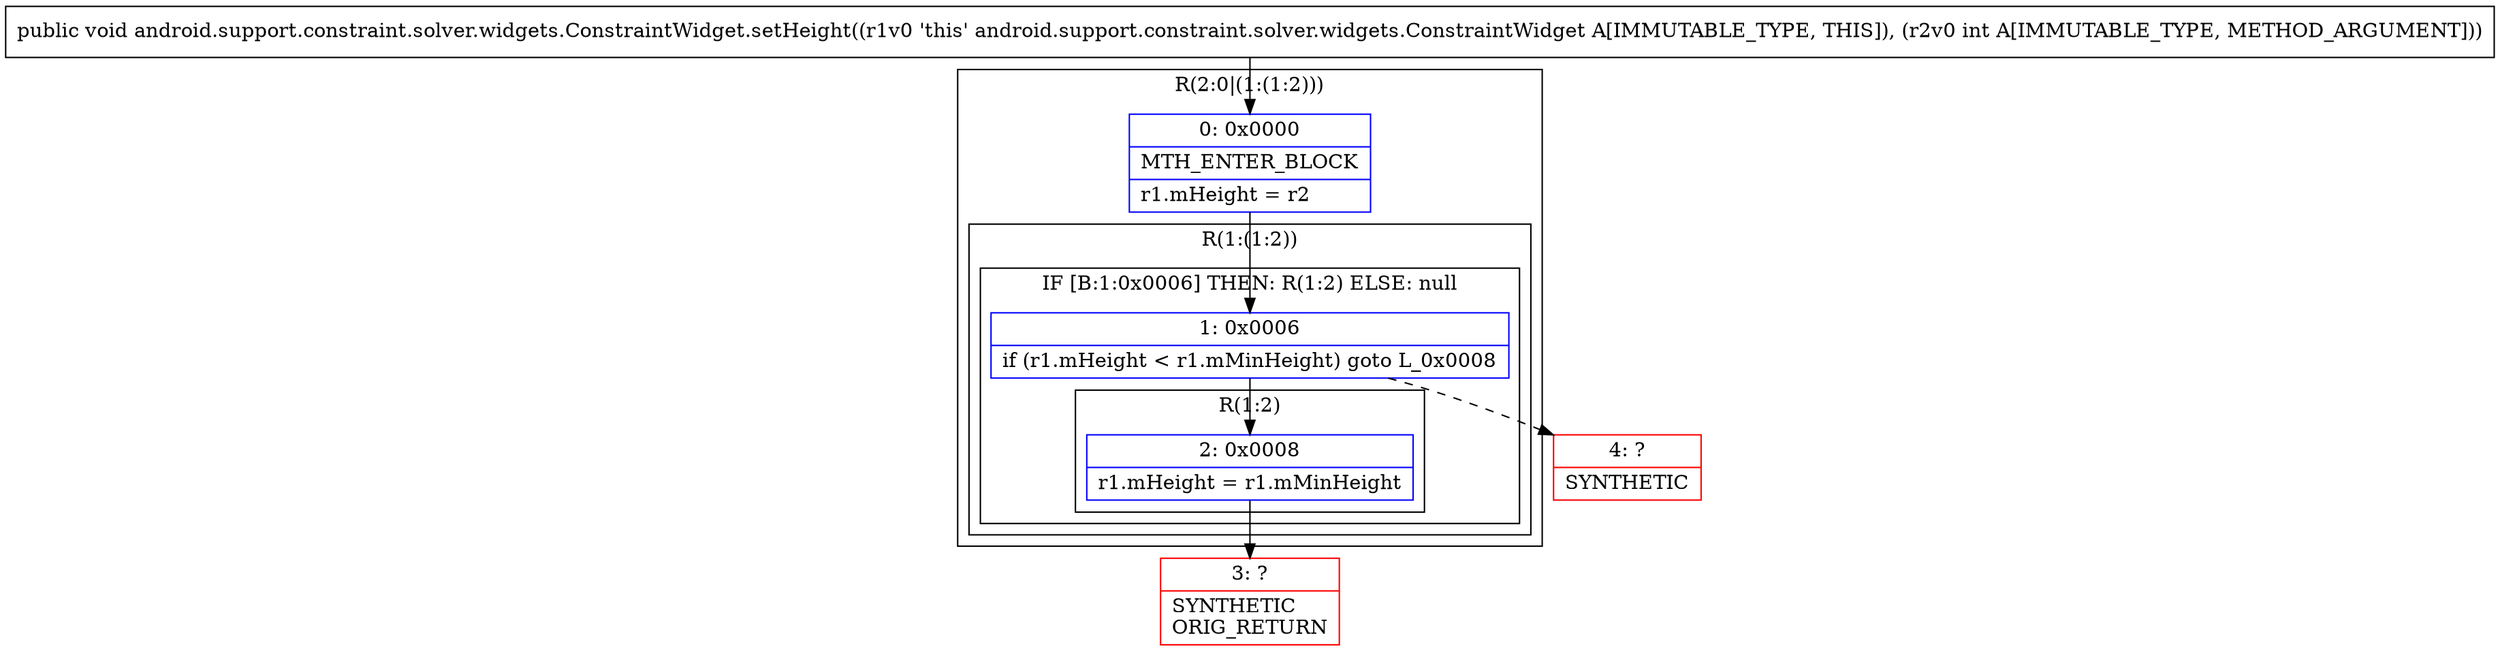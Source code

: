 digraph "CFG forandroid.support.constraint.solver.widgets.ConstraintWidget.setHeight(I)V" {
subgraph cluster_Region_612218932 {
label = "R(2:0|(1:(1:2)))";
node [shape=record,color=blue];
Node_0 [shape=record,label="{0\:\ 0x0000|MTH_ENTER_BLOCK\l|r1.mHeight = r2\l}"];
subgraph cluster_Region_1329769071 {
label = "R(1:(1:2))";
node [shape=record,color=blue];
subgraph cluster_IfRegion_803161097 {
label = "IF [B:1:0x0006] THEN: R(1:2) ELSE: null";
node [shape=record,color=blue];
Node_1 [shape=record,label="{1\:\ 0x0006|if (r1.mHeight \< r1.mMinHeight) goto L_0x0008\l}"];
subgraph cluster_Region_403744073 {
label = "R(1:2)";
node [shape=record,color=blue];
Node_2 [shape=record,label="{2\:\ 0x0008|r1.mHeight = r1.mMinHeight\l}"];
}
}
}
}
Node_3 [shape=record,color=red,label="{3\:\ ?|SYNTHETIC\lORIG_RETURN\l}"];
Node_4 [shape=record,color=red,label="{4\:\ ?|SYNTHETIC\l}"];
MethodNode[shape=record,label="{public void android.support.constraint.solver.widgets.ConstraintWidget.setHeight((r1v0 'this' android.support.constraint.solver.widgets.ConstraintWidget A[IMMUTABLE_TYPE, THIS]), (r2v0 int A[IMMUTABLE_TYPE, METHOD_ARGUMENT])) }"];
MethodNode -> Node_0;
Node_0 -> Node_1;
Node_1 -> Node_2;
Node_1 -> Node_4[style=dashed];
Node_2 -> Node_3;
}

